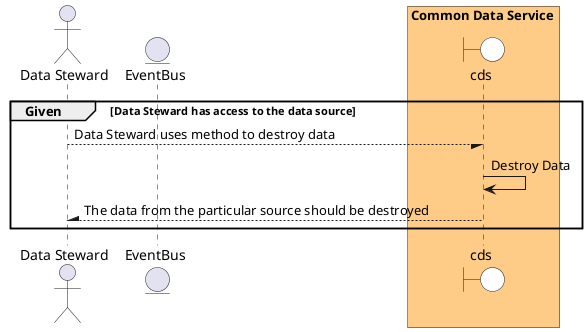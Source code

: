 @startuml


actor "Data Steward"


entity EventBus

box Common Data Service #ffcc88
    boundary cds #white
end box


group Given [Data Steward has access to the data source]

"Data Steward" --/ cds: Data Steward uses method to destroy data
"cds" -> cds: Destroy Data



"Data Steward" /-- cds: The data from the particular source should be destroyed


end

@enduml
